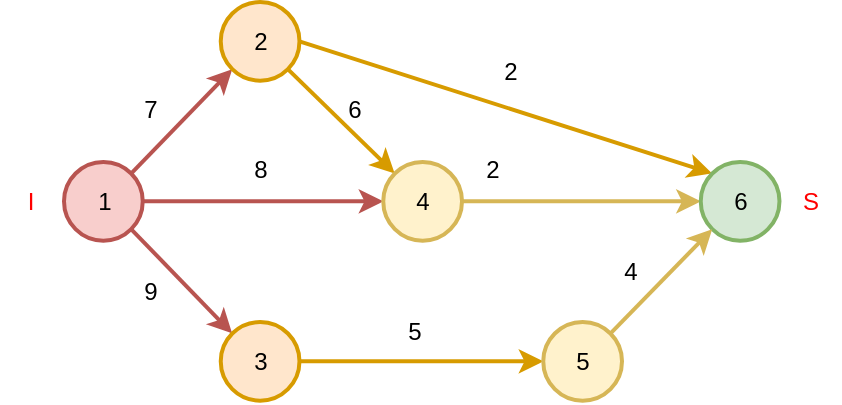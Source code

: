 <mxfile version="20.3.0" type="device"><diagram id="dBJPhfOJzrZLVDt43mVv" name="Page-1"><mxGraphModel dx="1422" dy="878" grid="1" gridSize="10" guides="1" tooltips="1" connect="1" arrows="1" fold="1" page="1" pageScale="1" pageWidth="827" pageHeight="1169" math="0" shadow="0"><root><mxCell id="0"/><mxCell id="1" parent="0"/><mxCell id="z-p0BR435quuZYPwDhB6-57" style="edgeStyle=none;rounded=0;orthogonalLoop=1;jettySize=auto;html=1;exitX=1;exitY=0.5;exitDx=0;exitDy=0;exitPerimeter=0;strokeWidth=2;fillColor=#f8cecc;strokeColor=#b85450;" parent="1" source="z-p0BR435quuZYPwDhB6-51" target="z-p0BR435quuZYPwDhB6-54" edge="1"><mxGeometry relative="1" as="geometry"/></mxCell><mxCell id="z-p0BR435quuZYPwDhB6-58" style="edgeStyle=none;rounded=0;orthogonalLoop=1;jettySize=auto;html=1;exitX=0.855;exitY=0.145;exitDx=0;exitDy=0;exitPerimeter=0;strokeWidth=2;entryX=0.145;entryY=0.855;entryDx=0;entryDy=0;entryPerimeter=0;fillColor=#f8cecc;strokeColor=#b85450;" parent="1" source="z-p0BR435quuZYPwDhB6-51" target="z-p0BR435quuZYPwDhB6-53" edge="1"><mxGeometry relative="1" as="geometry"/></mxCell><mxCell id="z-p0BR435quuZYPwDhB6-62" style="edgeStyle=none;rounded=0;orthogonalLoop=1;jettySize=auto;html=1;exitX=0.855;exitY=0.855;exitDx=0;exitDy=0;exitPerimeter=0;entryX=0.145;entryY=0.145;entryDx=0;entryDy=0;entryPerimeter=0;strokeWidth=2;fillColor=#f8cecc;strokeColor=#b85450;" parent="1" source="z-p0BR435quuZYPwDhB6-51" target="z-p0BR435quuZYPwDhB6-52" edge="1"><mxGeometry relative="1" as="geometry"/></mxCell><mxCell id="z-p0BR435quuZYPwDhB6-51" value="1" style="verticalLabelPosition=middle;verticalAlign=middle;html=1;shape=mxgraph.flowchart.on-page_reference;strokeWidth=2;labelPosition=center;align=center;fillColor=#f8cecc;strokeColor=#b85450;" parent="1" vertex="1"><mxGeometry x="81" y="469" width="39.37" height="39.37" as="geometry"/></mxCell><mxCell id="z-p0BR435quuZYPwDhB6-63" style="edgeStyle=none;rounded=0;orthogonalLoop=1;jettySize=auto;html=1;exitX=1;exitY=0.5;exitDx=0;exitDy=0;exitPerimeter=0;entryX=0;entryY=0.5;entryDx=0;entryDy=0;entryPerimeter=0;strokeWidth=2;fillColor=#ffe6cc;strokeColor=#d79b00;" parent="1" source="z-p0BR435quuZYPwDhB6-52" target="z-p0BR435quuZYPwDhB6-56" edge="1"><mxGeometry relative="1" as="geometry"/></mxCell><mxCell id="z-p0BR435quuZYPwDhB6-52" value="3" style="verticalLabelPosition=middle;verticalAlign=middle;html=1;shape=mxgraph.flowchart.on-page_reference;strokeWidth=2;labelPosition=center;align=center;fillColor=#ffe6cc;strokeColor=#d79b00;" parent="1" vertex="1"><mxGeometry x="159.37" y="549" width="39.37" height="39.37" as="geometry"/></mxCell><mxCell id="z-p0BR435quuZYPwDhB6-59" style="edgeStyle=none;rounded=0;orthogonalLoop=1;jettySize=auto;html=1;exitX=0.855;exitY=0.855;exitDx=0;exitDy=0;exitPerimeter=0;strokeWidth=2;entryX=0.145;entryY=0.145;entryDx=0;entryDy=0;entryPerimeter=0;fillColor=#ffe6cc;strokeColor=#d79b00;" parent="1" source="z-p0BR435quuZYPwDhB6-53" target="z-p0BR435quuZYPwDhB6-54" edge="1"><mxGeometry relative="1" as="geometry"/></mxCell><mxCell id="z-p0BR435quuZYPwDhB6-60" style="edgeStyle=none;rounded=0;orthogonalLoop=1;jettySize=auto;html=1;exitX=1;exitY=0.5;exitDx=0;exitDy=0;exitPerimeter=0;entryX=0.145;entryY=0.145;entryDx=0;entryDy=0;entryPerimeter=0;strokeWidth=2;fillColor=#ffe6cc;strokeColor=#d79b00;" parent="1" source="z-p0BR435quuZYPwDhB6-53" target="z-p0BR435quuZYPwDhB6-55" edge="1"><mxGeometry relative="1" as="geometry"/></mxCell><mxCell id="z-p0BR435quuZYPwDhB6-53" value="2" style="verticalLabelPosition=middle;verticalAlign=middle;html=1;shape=mxgraph.flowchart.on-page_reference;strokeWidth=2;labelPosition=center;align=center;fillColor=#ffe6cc;strokeColor=#d79b00;" parent="1" vertex="1"><mxGeometry x="159.37" y="389" width="39.37" height="39.37" as="geometry"/></mxCell><mxCell id="z-p0BR435quuZYPwDhB6-61" style="edgeStyle=none;rounded=0;orthogonalLoop=1;jettySize=auto;html=1;exitX=1;exitY=0.5;exitDx=0;exitDy=0;exitPerimeter=0;entryX=0;entryY=0.5;entryDx=0;entryDy=0;entryPerimeter=0;strokeWidth=2;fillColor=#fff2cc;strokeColor=#d6b656;" parent="1" source="z-p0BR435quuZYPwDhB6-54" target="z-p0BR435quuZYPwDhB6-55" edge="1"><mxGeometry relative="1" as="geometry"/></mxCell><mxCell id="z-p0BR435quuZYPwDhB6-54" value="4" style="verticalLabelPosition=middle;verticalAlign=middle;html=1;shape=mxgraph.flowchart.on-page_reference;strokeWidth=2;labelPosition=center;align=center;fillColor=#fff2cc;strokeColor=#d6b656;" parent="1" vertex="1"><mxGeometry x="240.63" y="469" width="39.37" height="39.37" as="geometry"/></mxCell><mxCell id="z-p0BR435quuZYPwDhB6-55" value="6" style="verticalLabelPosition=middle;verticalAlign=middle;html=1;shape=mxgraph.flowchart.on-page_reference;strokeWidth=2;labelPosition=center;align=center;fillColor=#d5e8d4;strokeColor=#82b366;" parent="1" vertex="1"><mxGeometry x="399.37" y="469" width="39.37" height="39.37" as="geometry"/></mxCell><mxCell id="z-p0BR435quuZYPwDhB6-64" style="edgeStyle=none;rounded=0;orthogonalLoop=1;jettySize=auto;html=1;exitX=0.855;exitY=0.145;exitDx=0;exitDy=0;exitPerimeter=0;entryX=0.145;entryY=0.855;entryDx=0;entryDy=0;entryPerimeter=0;strokeWidth=2;fillColor=#fff2cc;strokeColor=#d6b656;" parent="1" source="z-p0BR435quuZYPwDhB6-56" target="z-p0BR435quuZYPwDhB6-55" edge="1"><mxGeometry relative="1" as="geometry"/></mxCell><mxCell id="z-p0BR435quuZYPwDhB6-56" value="5" style="verticalLabelPosition=middle;verticalAlign=middle;html=1;shape=mxgraph.flowchart.on-page_reference;strokeWidth=2;labelPosition=center;align=center;fillColor=#fff2cc;strokeColor=#d6b656;" parent="1" vertex="1"><mxGeometry x="320.63" y="549" width="39.37" height="39.37" as="geometry"/></mxCell><mxCell id="z-p0BR435quuZYPwDhB6-65" value="7" style="text;html=1;align=center;verticalAlign=middle;resizable=0;points=[];autosize=1;strokeColor=none;fillColor=none;" parent="1" vertex="1"><mxGeometry x="109.37" y="428.37" width="30" height="30" as="geometry"/></mxCell><mxCell id="z-p0BR435quuZYPwDhB6-66" value="8" style="text;html=1;align=center;verticalAlign=middle;resizable=0;points=[];autosize=1;strokeColor=none;fillColor=none;" parent="1" vertex="1"><mxGeometry x="164.05" y="458.37" width="30" height="30" as="geometry"/></mxCell><mxCell id="z-p0BR435quuZYPwDhB6-67" value="9" style="text;html=1;align=center;verticalAlign=middle;resizable=0;points=[];autosize=1;strokeColor=none;fillColor=none;" parent="1" vertex="1"><mxGeometry x="109.37" y="519" width="30" height="30" as="geometry"/></mxCell><mxCell id="z-p0BR435quuZYPwDhB6-68" value="6" style="text;html=1;align=center;verticalAlign=middle;resizable=0;points=[];autosize=1;strokeColor=none;fillColor=none;" parent="1" vertex="1"><mxGeometry x="210.63" y="428.37" width="30" height="30" as="geometry"/></mxCell><mxCell id="z-p0BR435quuZYPwDhB6-69" value="2" style="text;html=1;align=center;verticalAlign=middle;resizable=0;points=[];autosize=1;strokeColor=none;fillColor=none;" parent="1" vertex="1"><mxGeometry x="280" y="458.37" width="30" height="30" as="geometry"/></mxCell><mxCell id="z-p0BR435quuZYPwDhB6-70" value="5" style="text;html=1;align=center;verticalAlign=middle;resizable=0;points=[];autosize=1;strokeColor=none;fillColor=none;" parent="1" vertex="1"><mxGeometry x="240.63" y="539" width="30" height="30" as="geometry"/></mxCell><mxCell id="z-p0BR435quuZYPwDhB6-71" value="4" style="text;html=1;align=center;verticalAlign=middle;resizable=0;points=[];autosize=1;strokeColor=none;fillColor=none;" parent="1" vertex="1"><mxGeometry x="349.37" y="509" width="30" height="30" as="geometry"/></mxCell><mxCell id="z-p0BR435quuZYPwDhB6-72" value="2" style="text;html=1;align=center;verticalAlign=middle;resizable=0;points=[];autosize=1;strokeColor=none;fillColor=none;" parent="1" vertex="1"><mxGeometry x="289.37" y="409" width="30" height="30" as="geometry"/></mxCell><mxCell id="z-p0BR435quuZYPwDhB6-76" value="I" style="text;html=1;align=center;verticalAlign=middle;resizable=0;points=[];autosize=1;strokeColor=none;fillColor=none;fontColor=#FF0000;" parent="1" vertex="1"><mxGeometry x="49.37" y="473.69" width="30" height="30" as="geometry"/></mxCell><mxCell id="z-p0BR435quuZYPwDhB6-77" value="S" style="text;html=1;align=center;verticalAlign=middle;resizable=0;points=[];autosize=1;strokeColor=none;fillColor=none;fontColor=#FF0000;" parent="1" vertex="1"><mxGeometry x="438.74" y="473.69" width="30" height="30" as="geometry"/></mxCell></root></mxGraphModel></diagram></mxfile>